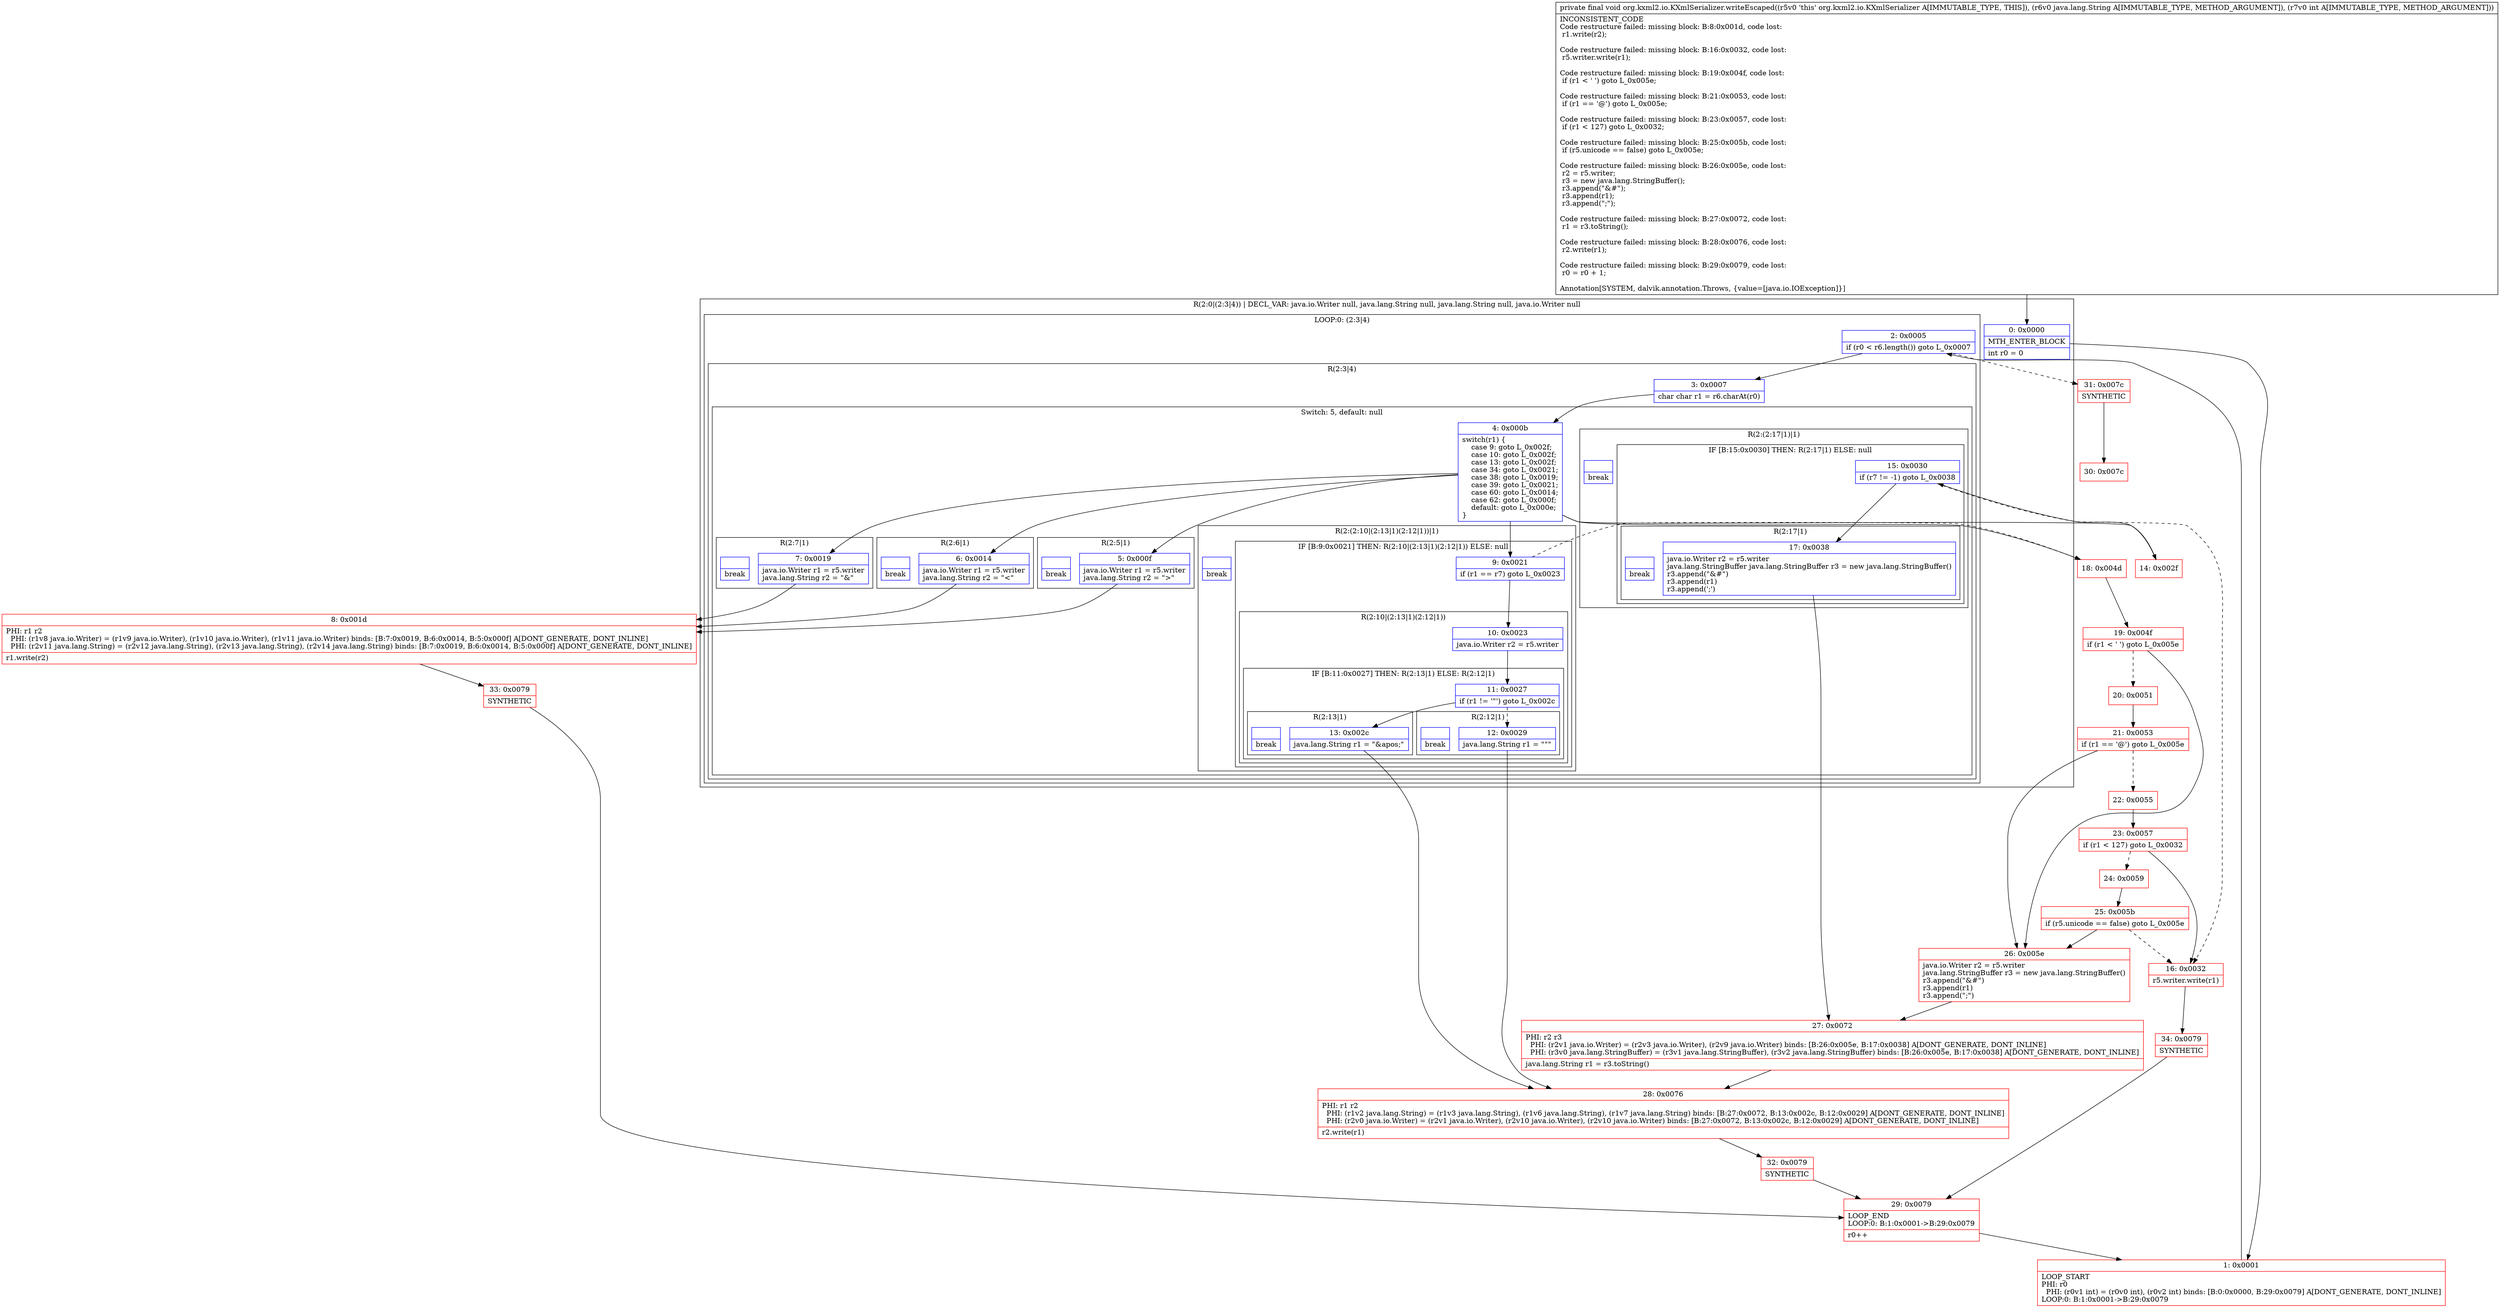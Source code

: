 digraph "CFG fororg.kxml2.io.KXmlSerializer.writeEscaped(Ljava\/lang\/String;I)V" {
subgraph cluster_Region_424199247 {
label = "R(2:0|(2:3|4)) | DECL_VAR: java.io.Writer null, java.lang.String null, java.lang.String null, java.io.Writer null\l";
node [shape=record,color=blue];
Node_0 [shape=record,label="{0\:\ 0x0000|MTH_ENTER_BLOCK\l|int r0 = 0\l}"];
subgraph cluster_LoopRegion_1853275473 {
label = "LOOP:0: (2:3|4)";
node [shape=record,color=blue];
Node_2 [shape=record,label="{2\:\ 0x0005|if (r0 \< r6.length()) goto L_0x0007\l}"];
subgraph cluster_Region_189736598 {
label = "R(2:3|4)";
node [shape=record,color=blue];
Node_3 [shape=record,label="{3\:\ 0x0007|char char r1 = r6.charAt(r0)\l}"];
subgraph cluster_SwitchRegion_2091528149 {
label = "Switch: 5, default: null";
node [shape=record,color=blue];
Node_4 [shape=record,label="{4\:\ 0x000b|switch(r1) \{\l    case 9: goto L_0x002f;\l    case 10: goto L_0x002f;\l    case 13: goto L_0x002f;\l    case 34: goto L_0x0021;\l    case 38: goto L_0x0019;\l    case 39: goto L_0x0021;\l    case 60: goto L_0x0014;\l    case 62: goto L_0x000f;\l    default: goto L_0x000e;\l\}\l}"];
subgraph cluster_Region_505296175 {
label = "R(2:(2:17|1)|1)";
node [shape=record,color=blue];
subgraph cluster_IfRegion_606392850 {
label = "IF [B:15:0x0030] THEN: R(2:17|1) ELSE: null";
node [shape=record,color=blue];
Node_15 [shape=record,label="{15\:\ 0x0030|if (r7 != \-1) goto L_0x0038\l}"];
subgraph cluster_Region_589297331 {
label = "R(2:17|1)";
node [shape=record,color=blue];
Node_17 [shape=record,label="{17\:\ 0x0038|java.io.Writer r2 = r5.writer\ljava.lang.StringBuffer java.lang.StringBuffer r3 = new java.lang.StringBuffer()\lr3.append(\"&#\")\lr3.append(r1)\lr3.append(';')\l}"];
Node_InsnContainer_372929147 [shape=record,label="{|break\l}"];
}
}
Node_InsnContainer_1594217188 [shape=record,label="{|break\l}"];
}
subgraph cluster_Region_819798886 {
label = "R(2:(2:10|(2:13|1)(2:12|1))|1)";
node [shape=record,color=blue];
subgraph cluster_IfRegion_2019052468 {
label = "IF [B:9:0x0021] THEN: R(2:10|(2:13|1)(2:12|1)) ELSE: null";
node [shape=record,color=blue];
Node_9 [shape=record,label="{9\:\ 0x0021|if (r1 == r7) goto L_0x0023\l}"];
subgraph cluster_Region_665385895 {
label = "R(2:10|(2:13|1)(2:12|1))";
node [shape=record,color=blue];
Node_10 [shape=record,label="{10\:\ 0x0023|java.io.Writer r2 = r5.writer\l}"];
subgraph cluster_IfRegion_173124031 {
label = "IF [B:11:0x0027] THEN: R(2:13|1) ELSE: R(2:12|1)";
node [shape=record,color=blue];
Node_11 [shape=record,label="{11\:\ 0x0027|if (r1 != '\"') goto L_0x002c\l}"];
subgraph cluster_Region_2069773199 {
label = "R(2:13|1)";
node [shape=record,color=blue];
Node_13 [shape=record,label="{13\:\ 0x002c|java.lang.String r1 = \"&apos;\"\l}"];
Node_InsnContainer_845927213 [shape=record,label="{|break\l}"];
}
subgraph cluster_Region_1105320635 {
label = "R(2:12|1)";
node [shape=record,color=blue];
Node_12 [shape=record,label="{12\:\ 0x0029|java.lang.String r1 = \"&quot;\"\l}"];
Node_InsnContainer_1997002417 [shape=record,label="{|break\l}"];
}
}
}
}
Node_InsnContainer_115648583 [shape=record,label="{|break\l}"];
}
subgraph cluster_Region_1182437225 {
label = "R(2:7|1)";
node [shape=record,color=blue];
Node_7 [shape=record,label="{7\:\ 0x0019|java.io.Writer r1 = r5.writer\ljava.lang.String r2 = \"&amp;\"\l}"];
Node_InsnContainer_1610313198 [shape=record,label="{|break\l}"];
}
subgraph cluster_Region_644821442 {
label = "R(2:6|1)";
node [shape=record,color=blue];
Node_6 [shape=record,label="{6\:\ 0x0014|java.io.Writer r1 = r5.writer\ljava.lang.String r2 = \"&lt;\"\l}"];
Node_InsnContainer_862269319 [shape=record,label="{|break\l}"];
}
subgraph cluster_Region_745010371 {
label = "R(2:5|1)";
node [shape=record,color=blue];
Node_5 [shape=record,label="{5\:\ 0x000f|java.io.Writer r1 = r5.writer\ljava.lang.String r2 = \"&gt;\"\l}"];
Node_InsnContainer_2048836868 [shape=record,label="{|break\l}"];
}
}
}
}
}
Node_1 [shape=record,color=red,label="{1\:\ 0x0001|LOOP_START\lPHI: r0 \l  PHI: (r0v1 int) = (r0v0 int), (r0v2 int) binds: [B:0:0x0000, B:29:0x0079] A[DONT_GENERATE, DONT_INLINE]\lLOOP:0: B:1:0x0001\-\>B:29:0x0079\l}"];
Node_8 [shape=record,color=red,label="{8\:\ 0x001d|PHI: r1 r2 \l  PHI: (r1v8 java.io.Writer) = (r1v9 java.io.Writer), (r1v10 java.io.Writer), (r1v11 java.io.Writer) binds: [B:7:0x0019, B:6:0x0014, B:5:0x000f] A[DONT_GENERATE, DONT_INLINE]\l  PHI: (r2v11 java.lang.String) = (r2v12 java.lang.String), (r2v13 java.lang.String), (r2v14 java.lang.String) binds: [B:7:0x0019, B:6:0x0014, B:5:0x000f] A[DONT_GENERATE, DONT_INLINE]\l|r1.write(r2)\l}"];
Node_14 [shape=record,color=red,label="{14\:\ 0x002f}"];
Node_16 [shape=record,color=red,label="{16\:\ 0x0032|r5.writer.write(r1)\l}"];
Node_18 [shape=record,color=red,label="{18\:\ 0x004d}"];
Node_19 [shape=record,color=red,label="{19\:\ 0x004f|if (r1 \< ' ') goto L_0x005e\l}"];
Node_20 [shape=record,color=red,label="{20\:\ 0x0051}"];
Node_21 [shape=record,color=red,label="{21\:\ 0x0053|if (r1 == '@') goto L_0x005e\l}"];
Node_22 [shape=record,color=red,label="{22\:\ 0x0055}"];
Node_23 [shape=record,color=red,label="{23\:\ 0x0057|if (r1 \< 127) goto L_0x0032\l}"];
Node_24 [shape=record,color=red,label="{24\:\ 0x0059}"];
Node_25 [shape=record,color=red,label="{25\:\ 0x005b|if (r5.unicode == false) goto L_0x005e\l}"];
Node_26 [shape=record,color=red,label="{26\:\ 0x005e|java.io.Writer r2 = r5.writer\ljava.lang.StringBuffer r3 = new java.lang.StringBuffer()\lr3.append(\"&#\")\lr3.append(r1)\lr3.append(\";\")\l}"];
Node_27 [shape=record,color=red,label="{27\:\ 0x0072|PHI: r2 r3 \l  PHI: (r2v1 java.io.Writer) = (r2v3 java.io.Writer), (r2v9 java.io.Writer) binds: [B:26:0x005e, B:17:0x0038] A[DONT_GENERATE, DONT_INLINE]\l  PHI: (r3v0 java.lang.StringBuffer) = (r3v1 java.lang.StringBuffer), (r3v2 java.lang.StringBuffer) binds: [B:26:0x005e, B:17:0x0038] A[DONT_GENERATE, DONT_INLINE]\l|java.lang.String r1 = r3.toString()\l}"];
Node_28 [shape=record,color=red,label="{28\:\ 0x0076|PHI: r1 r2 \l  PHI: (r1v2 java.lang.String) = (r1v3 java.lang.String), (r1v6 java.lang.String), (r1v7 java.lang.String) binds: [B:27:0x0072, B:13:0x002c, B:12:0x0029] A[DONT_GENERATE, DONT_INLINE]\l  PHI: (r2v0 java.io.Writer) = (r2v1 java.io.Writer), (r2v10 java.io.Writer), (r2v10 java.io.Writer) binds: [B:27:0x0072, B:13:0x002c, B:12:0x0029] A[DONT_GENERATE, DONT_INLINE]\l|r2.write(r1)\l}"];
Node_29 [shape=record,color=red,label="{29\:\ 0x0079|LOOP_END\lLOOP:0: B:1:0x0001\-\>B:29:0x0079\l|r0++\l}"];
Node_30 [shape=record,color=red,label="{30\:\ 0x007c}"];
Node_31 [shape=record,color=red,label="{31\:\ 0x007c|SYNTHETIC\l}"];
Node_32 [shape=record,color=red,label="{32\:\ 0x0079|SYNTHETIC\l}"];
Node_33 [shape=record,color=red,label="{33\:\ 0x0079|SYNTHETIC\l}"];
Node_34 [shape=record,color=red,label="{34\:\ 0x0079|SYNTHETIC\l}"];
MethodNode[shape=record,label="{private final void org.kxml2.io.KXmlSerializer.writeEscaped((r5v0 'this' org.kxml2.io.KXmlSerializer A[IMMUTABLE_TYPE, THIS]), (r6v0 java.lang.String A[IMMUTABLE_TYPE, METHOD_ARGUMENT]), (r7v0 int A[IMMUTABLE_TYPE, METHOD_ARGUMENT]))  | INCONSISTENT_CODE\lCode restructure failed: missing block: B:8:0x001d, code lost:\l    r1.write(r2);\l\lCode restructure failed: missing block: B:16:0x0032, code lost:\l    r5.writer.write(r1);\l\lCode restructure failed: missing block: B:19:0x004f, code lost:\l    if (r1 \< ' ') goto L_0x005e;\l\lCode restructure failed: missing block: B:21:0x0053, code lost:\l    if (r1 == '@') goto L_0x005e;\l\lCode restructure failed: missing block: B:23:0x0057, code lost:\l    if (r1 \< 127) goto L_0x0032;\l\lCode restructure failed: missing block: B:25:0x005b, code lost:\l    if (r5.unicode == false) goto L_0x005e;\l\lCode restructure failed: missing block: B:26:0x005e, code lost:\l    r2 = r5.writer;\l    r3 = new java.lang.StringBuffer();\l    r3.append(\"&#\");\l    r3.append(r1);\l    r3.append(\";\");\l\lCode restructure failed: missing block: B:27:0x0072, code lost:\l    r1 = r3.toString();\l\lCode restructure failed: missing block: B:28:0x0076, code lost:\l    r2.write(r1);\l\lCode restructure failed: missing block: B:29:0x0079, code lost:\l    r0 = r0 + 1;\l\lAnnotation[SYSTEM, dalvik.annotation.Throws, \{value=[java.io.IOException]\}]\l}"];
MethodNode -> Node_0;
Node_0 -> Node_1;
Node_2 -> Node_3;
Node_2 -> Node_31[style=dashed];
Node_3 -> Node_4;
Node_4 -> Node_5;
Node_4 -> Node_6;
Node_4 -> Node_7;
Node_4 -> Node_9;
Node_4 -> Node_14;
Node_4 -> Node_18;
Node_15 -> Node_16[style=dashed];
Node_15 -> Node_17;
Node_17 -> Node_27;
Node_9 -> Node_10;
Node_9 -> Node_18[style=dashed];
Node_10 -> Node_11;
Node_11 -> Node_12[style=dashed];
Node_11 -> Node_13;
Node_13 -> Node_28;
Node_12 -> Node_28;
Node_7 -> Node_8;
Node_6 -> Node_8;
Node_5 -> Node_8;
Node_1 -> Node_2;
Node_8 -> Node_33;
Node_14 -> Node_15;
Node_16 -> Node_34;
Node_18 -> Node_19;
Node_19 -> Node_20[style=dashed];
Node_19 -> Node_26;
Node_20 -> Node_21;
Node_21 -> Node_22[style=dashed];
Node_21 -> Node_26;
Node_22 -> Node_23;
Node_23 -> Node_16;
Node_23 -> Node_24[style=dashed];
Node_24 -> Node_25;
Node_25 -> Node_26;
Node_25 -> Node_16[style=dashed];
Node_26 -> Node_27;
Node_27 -> Node_28;
Node_28 -> Node_32;
Node_29 -> Node_1;
Node_31 -> Node_30;
Node_32 -> Node_29;
Node_33 -> Node_29;
Node_34 -> Node_29;
}

